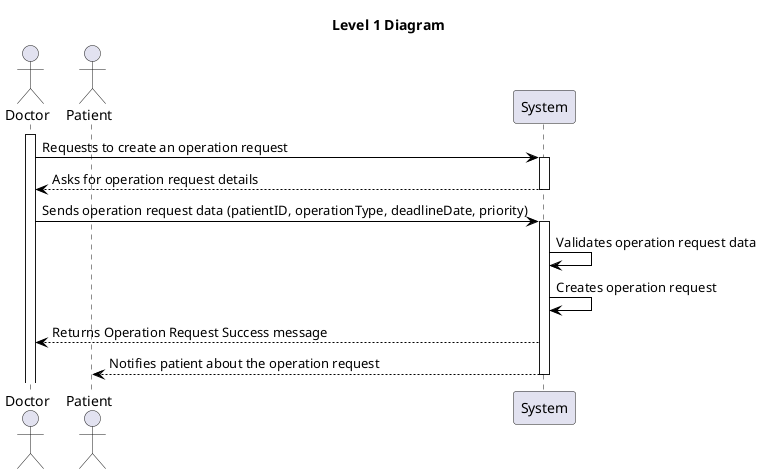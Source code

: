@startuml level_1

title Level 1 Diagram

hide empty members

skinparam class {
    BackgroundColor<<valueObject>> #D6EAF8
    BackgroundColor<<root>> #FDEBD0
    BackgroundColor<<service>> #D1F2EB
    BackgroundColor #FEF9E7
    ArrowColor Black
}

skinparam package {
    BackgroundColor #EBF5FB
}

actor Doctor as D
actor Patient as P

activate D
D -> System: Requests to create an operation request
activate System
System --> D: Asks for operation request details
deactivate System
D -> System: Sends operation request data (patientID, operationType, deadlineDate, priority)
activate System
System -> System: Validates operation request data
System -> System: Creates operation request
System --> D: Returns Operation Request Success message
System --> P: Notifies patient about the operation request
deactivate System

@enduml